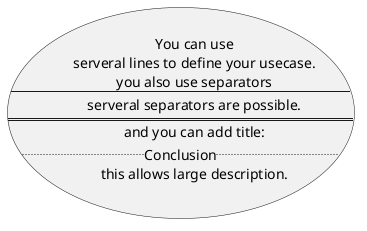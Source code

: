 @startuml
usecase UC1 as "You can use
serveral lines to define your usecase.
you also use separators
--
serveral separators are possible.
==
and you can add title:
..Conclusion..
this allows large description."
@enduml
